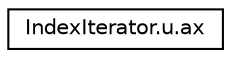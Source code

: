 digraph "Graphical Class Hierarchy"
{
 // LATEX_PDF_SIZE
  edge [fontname="Helvetica",fontsize="10",labelfontname="Helvetica",labelfontsize="10"];
  node [fontname="Helvetica",fontsize="10",shape=record];
  rankdir="LR";
  Node0 [label="IndexIterator.u.ax",height=0.2,width=0.4,color="black", fillcolor="white", style="filled",URL="$db/d1b/sqlite3_8c.html#dc/daa/structIndexIterator_8u_8ax",tooltip=" "];
}
